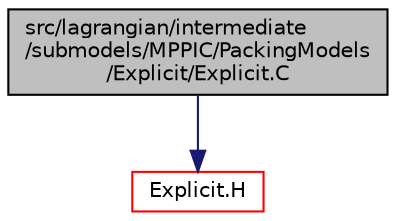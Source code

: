 digraph "src/lagrangian/intermediate/submodels/MPPIC/PackingModels/Explicit/Explicit.C"
{
  bgcolor="transparent";
  edge [fontname="Helvetica",fontsize="10",labelfontname="Helvetica",labelfontsize="10"];
  node [fontname="Helvetica",fontsize="10",shape=record];
  Node0 [label="src/lagrangian/intermediate\l/submodels/MPPIC/PackingModels\l/Explicit/Explicit.C",height=0.2,width=0.4,color="black", fillcolor="grey75", style="filled", fontcolor="black"];
  Node0 -> Node1 [color="midnightblue",fontsize="10",style="solid",fontname="Helvetica"];
  Node1 [label="Explicit.H",height=0.2,width=0.4,color="red",URL="$a06785.html"];
}

